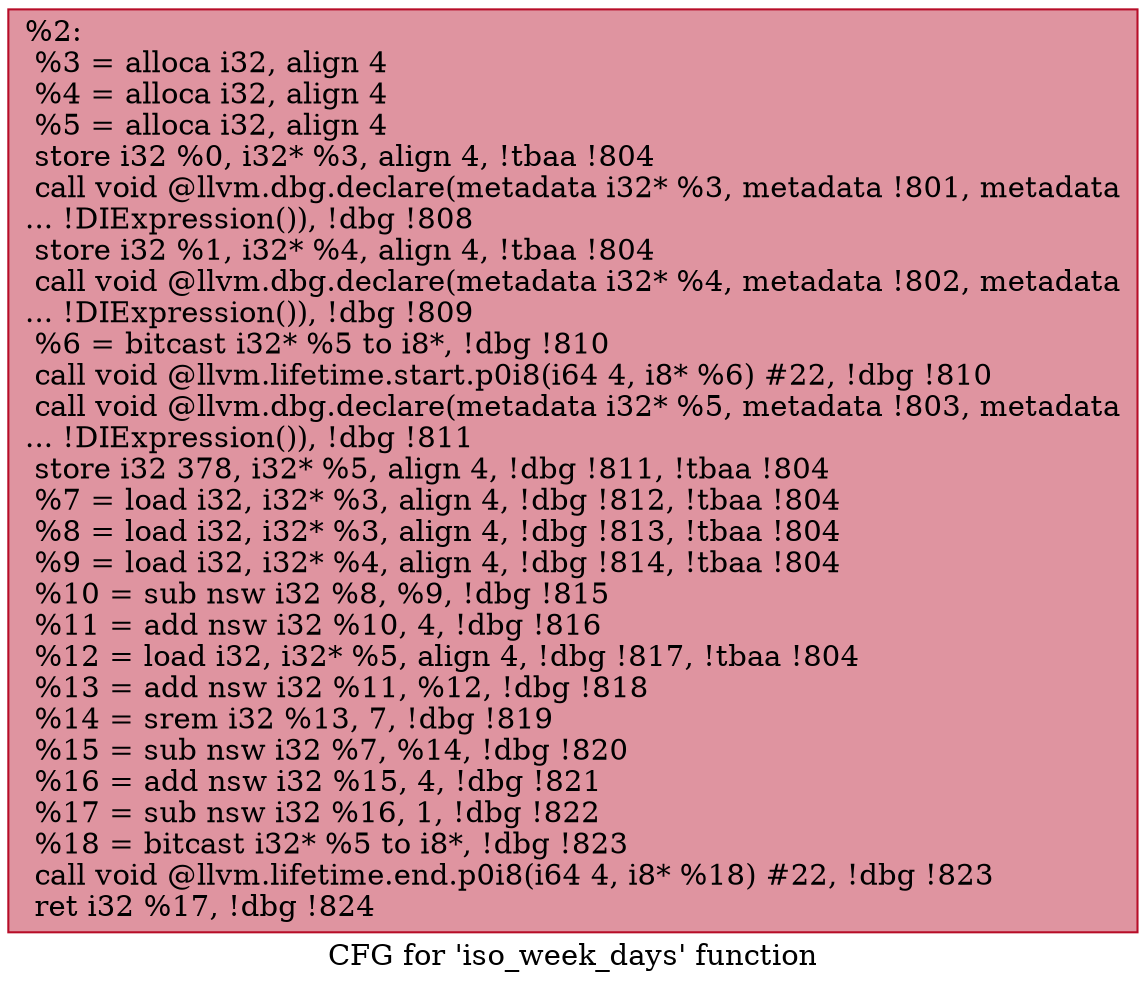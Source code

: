 digraph "CFG for 'iso_week_days' function" {
	label="CFG for 'iso_week_days' function";

	Node0x25151f0 [shape=record,color="#b70d28ff", style=filled, fillcolor="#b70d2870",label="{%2:\l  %3 = alloca i32, align 4\l  %4 = alloca i32, align 4\l  %5 = alloca i32, align 4\l  store i32 %0, i32* %3, align 4, !tbaa !804\l  call void @llvm.dbg.declare(metadata i32* %3, metadata !801, metadata\l... !DIExpression()), !dbg !808\l  store i32 %1, i32* %4, align 4, !tbaa !804\l  call void @llvm.dbg.declare(metadata i32* %4, metadata !802, metadata\l... !DIExpression()), !dbg !809\l  %6 = bitcast i32* %5 to i8*, !dbg !810\l  call void @llvm.lifetime.start.p0i8(i64 4, i8* %6) #22, !dbg !810\l  call void @llvm.dbg.declare(metadata i32* %5, metadata !803, metadata\l... !DIExpression()), !dbg !811\l  store i32 378, i32* %5, align 4, !dbg !811, !tbaa !804\l  %7 = load i32, i32* %3, align 4, !dbg !812, !tbaa !804\l  %8 = load i32, i32* %3, align 4, !dbg !813, !tbaa !804\l  %9 = load i32, i32* %4, align 4, !dbg !814, !tbaa !804\l  %10 = sub nsw i32 %8, %9, !dbg !815\l  %11 = add nsw i32 %10, 4, !dbg !816\l  %12 = load i32, i32* %5, align 4, !dbg !817, !tbaa !804\l  %13 = add nsw i32 %11, %12, !dbg !818\l  %14 = srem i32 %13, 7, !dbg !819\l  %15 = sub nsw i32 %7, %14, !dbg !820\l  %16 = add nsw i32 %15, 4, !dbg !821\l  %17 = sub nsw i32 %16, 1, !dbg !822\l  %18 = bitcast i32* %5 to i8*, !dbg !823\l  call void @llvm.lifetime.end.p0i8(i64 4, i8* %18) #22, !dbg !823\l  ret i32 %17, !dbg !824\l}"];
}
